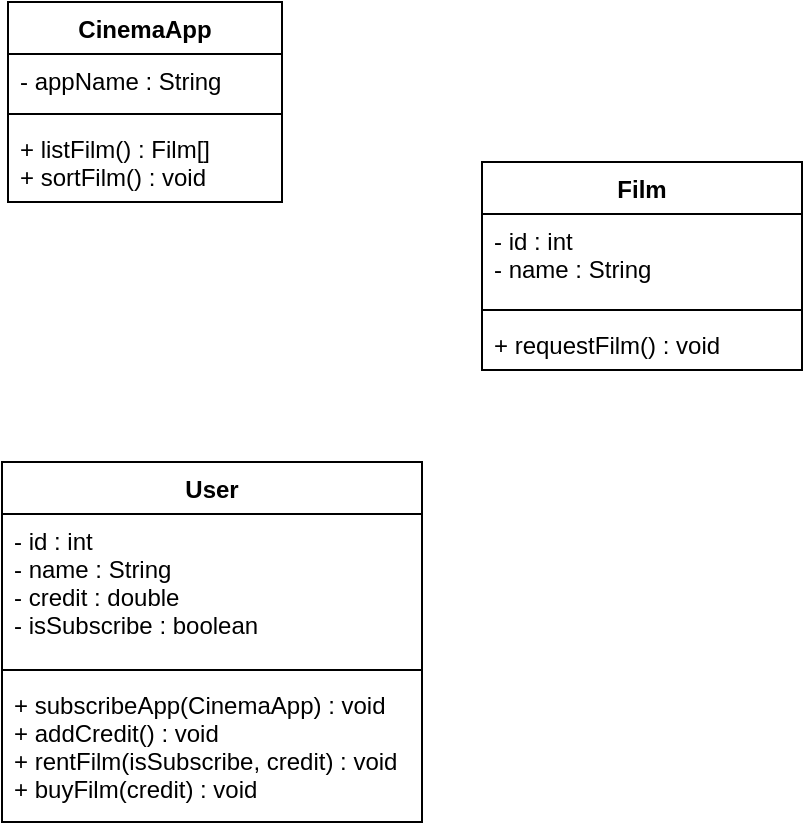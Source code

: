 <mxfile version="14.9.3" type="device"><diagram id="I7F8ipVn7V9h9vQiyD4M" name="Page-1"><mxGraphModel dx="1221" dy="681" grid="1" gridSize="10" guides="1" tooltips="1" connect="1" arrows="1" fold="1" page="1" pageScale="1" pageWidth="827" pageHeight="1169" math="0" shadow="0"><root><mxCell id="0"/><mxCell id="1" parent="0"/><mxCell id="mFiO7vWbKF0MU2HWj559-5" value="CinemaApp" style="swimlane;fontStyle=1;align=center;verticalAlign=top;childLayout=stackLayout;horizontal=1;startSize=26;horizontalStack=0;resizeParent=1;resizeParentMax=0;resizeLast=0;collapsible=1;marginBottom=0;" vertex="1" parent="1"><mxGeometry x="333" y="20" width="137" height="100" as="geometry"/></mxCell><mxCell id="mFiO7vWbKF0MU2HWj559-6" value="- appName : String" style="text;strokeColor=none;fillColor=none;align=left;verticalAlign=top;spacingLeft=4;spacingRight=4;overflow=hidden;rotatable=0;points=[[0,0.5],[1,0.5]];portConstraint=eastwest;" vertex="1" parent="mFiO7vWbKF0MU2HWj559-5"><mxGeometry y="26" width="137" height="26" as="geometry"/></mxCell><mxCell id="mFiO7vWbKF0MU2HWj559-7" value="" style="line;strokeWidth=1;fillColor=none;align=left;verticalAlign=middle;spacingTop=-1;spacingLeft=3;spacingRight=3;rotatable=0;labelPosition=right;points=[];portConstraint=eastwest;" vertex="1" parent="mFiO7vWbKF0MU2HWj559-5"><mxGeometry y="52" width="137" height="8" as="geometry"/></mxCell><mxCell id="mFiO7vWbKF0MU2HWj559-8" value="+ listFilm() : Film[]&#10;+ sortFilm() : void" style="text;strokeColor=none;fillColor=none;align=left;verticalAlign=top;spacingLeft=4;spacingRight=4;overflow=hidden;rotatable=0;points=[[0,0.5],[1,0.5]];portConstraint=eastwest;" vertex="1" parent="mFiO7vWbKF0MU2HWj559-5"><mxGeometry y="60" width="137" height="40" as="geometry"/></mxCell><mxCell id="mFiO7vWbKF0MU2HWj559-9" value="User" style="swimlane;fontStyle=1;align=center;verticalAlign=top;childLayout=stackLayout;horizontal=1;startSize=26;horizontalStack=0;resizeParent=1;resizeParentMax=0;resizeLast=0;collapsible=1;marginBottom=0;" vertex="1" parent="1"><mxGeometry x="330" y="250" width="210" height="180" as="geometry"/></mxCell><mxCell id="mFiO7vWbKF0MU2HWj559-10" value="- id : int&#10;- name : String&#10;- credit : double&#10;- isSubscribe : boolean" style="text;strokeColor=none;fillColor=none;align=left;verticalAlign=top;spacingLeft=4;spacingRight=4;overflow=hidden;rotatable=0;points=[[0,0.5],[1,0.5]];portConstraint=eastwest;" vertex="1" parent="mFiO7vWbKF0MU2HWj559-9"><mxGeometry y="26" width="210" height="74" as="geometry"/></mxCell><mxCell id="mFiO7vWbKF0MU2HWj559-11" value="" style="line;strokeWidth=1;fillColor=none;align=left;verticalAlign=middle;spacingTop=-1;spacingLeft=3;spacingRight=3;rotatable=0;labelPosition=right;points=[];portConstraint=eastwest;" vertex="1" parent="mFiO7vWbKF0MU2HWj559-9"><mxGeometry y="100" width="210" height="8" as="geometry"/></mxCell><mxCell id="mFiO7vWbKF0MU2HWj559-12" value="+ subscribeApp(CinemaApp) : void&#10;+ addCredit() : void&#10;+ rentFilm(isSubscribe, credit) : void&#10;+ buyFilm(credit) : void" style="text;strokeColor=none;fillColor=none;align=left;verticalAlign=top;spacingLeft=4;spacingRight=4;overflow=hidden;rotatable=0;points=[[0,0.5],[1,0.5]];portConstraint=eastwest;" vertex="1" parent="mFiO7vWbKF0MU2HWj559-9"><mxGeometry y="108" width="210" height="72" as="geometry"/></mxCell><mxCell id="mFiO7vWbKF0MU2HWj559-13" value="Film" style="swimlane;fontStyle=1;align=center;verticalAlign=top;childLayout=stackLayout;horizontal=1;startSize=26;horizontalStack=0;resizeParent=1;resizeParentMax=0;resizeLast=0;collapsible=1;marginBottom=0;" vertex="1" parent="1"><mxGeometry x="570" y="100" width="160" height="104" as="geometry"/></mxCell><mxCell id="mFiO7vWbKF0MU2HWj559-14" value="- id : int&#10;- name : String" style="text;strokeColor=none;fillColor=none;align=left;verticalAlign=top;spacingLeft=4;spacingRight=4;overflow=hidden;rotatable=0;points=[[0,0.5],[1,0.5]];portConstraint=eastwest;" vertex="1" parent="mFiO7vWbKF0MU2HWj559-13"><mxGeometry y="26" width="160" height="44" as="geometry"/></mxCell><mxCell id="mFiO7vWbKF0MU2HWj559-15" value="" style="line;strokeWidth=1;fillColor=none;align=left;verticalAlign=middle;spacingTop=-1;spacingLeft=3;spacingRight=3;rotatable=0;labelPosition=right;points=[];portConstraint=eastwest;" vertex="1" parent="mFiO7vWbKF0MU2HWj559-13"><mxGeometry y="70" width="160" height="8" as="geometry"/></mxCell><mxCell id="mFiO7vWbKF0MU2HWj559-16" value="+ requestFilm() : void" style="text;strokeColor=none;fillColor=none;align=left;verticalAlign=top;spacingLeft=4;spacingRight=4;overflow=hidden;rotatable=0;points=[[0,0.5],[1,0.5]];portConstraint=eastwest;" vertex="1" parent="mFiO7vWbKF0MU2HWj559-13"><mxGeometry y="78" width="160" height="26" as="geometry"/></mxCell></root></mxGraphModel></diagram></mxfile>